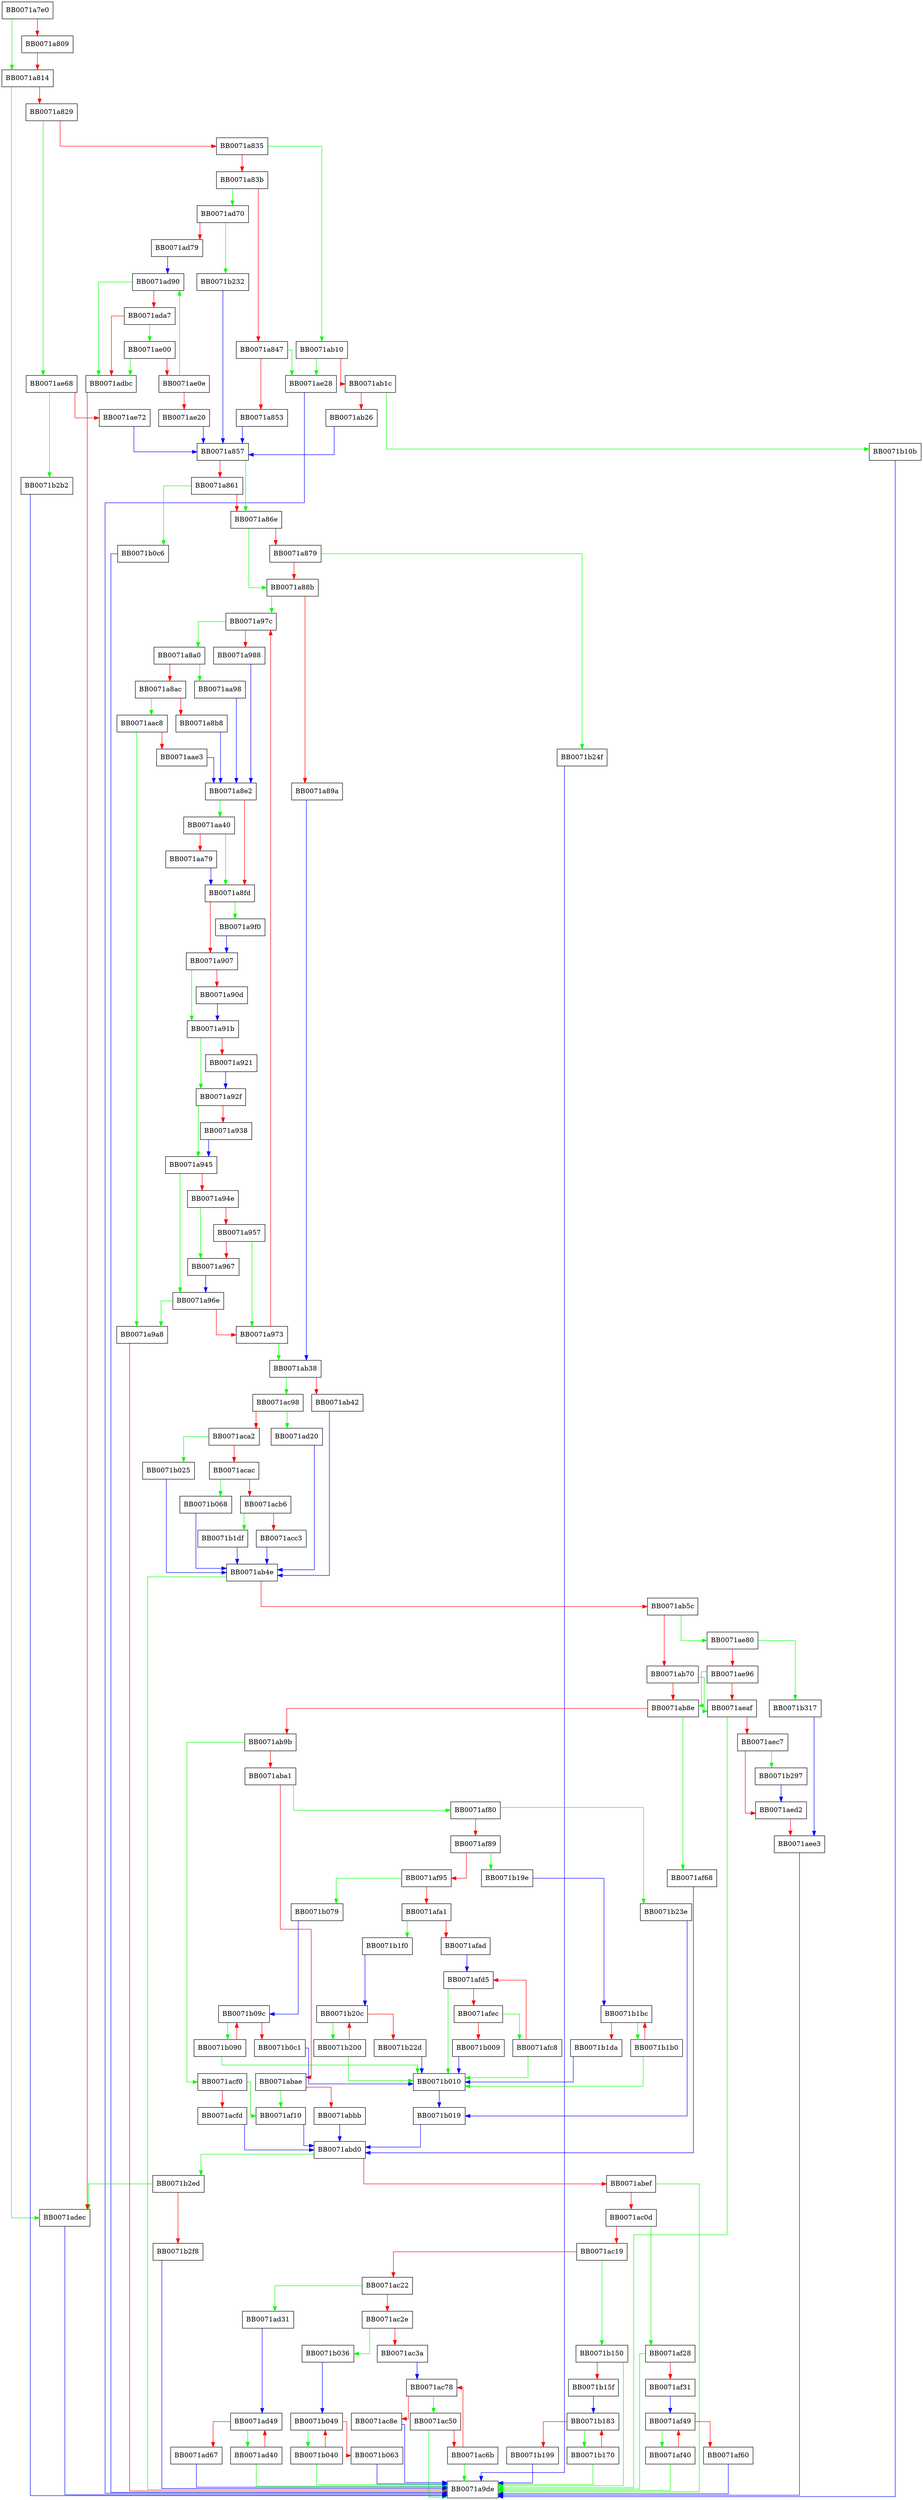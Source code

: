 digraph ASN1_mbstring_ncopy {
  node [shape="box"];
  graph [splines=ortho];
  BB0071a7e0 -> BB0071a814 [color="green"];
  BB0071a7e0 -> BB0071a809 [color="red"];
  BB0071a809 -> BB0071a814 [color="red"];
  BB0071a814 -> BB0071adec [color="green"];
  BB0071a814 -> BB0071a829 [color="red"];
  BB0071a829 -> BB0071ae68 [color="green"];
  BB0071a829 -> BB0071a835 [color="red"];
  BB0071a835 -> BB0071ab10 [color="green"];
  BB0071a835 -> BB0071a83b [color="red"];
  BB0071a83b -> BB0071ad70 [color="green"];
  BB0071a83b -> BB0071a847 [color="red"];
  BB0071a847 -> BB0071ae28 [color="green"];
  BB0071a847 -> BB0071a853 [color="red"];
  BB0071a853 -> BB0071a857 [color="blue"];
  BB0071a857 -> BB0071a86e [color="green"];
  BB0071a857 -> BB0071a861 [color="red"];
  BB0071a861 -> BB0071b0c6 [color="green"];
  BB0071a861 -> BB0071a86e [color="red"];
  BB0071a86e -> BB0071a88b [color="green"];
  BB0071a86e -> BB0071a879 [color="red"];
  BB0071a879 -> BB0071b24f [color="green"];
  BB0071a879 -> BB0071a88b [color="red"];
  BB0071a88b -> BB0071a97c [color="green"];
  BB0071a88b -> BB0071a89a [color="red"];
  BB0071a89a -> BB0071ab38 [color="blue"];
  BB0071a8a0 -> BB0071aa98 [color="green"];
  BB0071a8a0 -> BB0071a8ac [color="red"];
  BB0071a8ac -> BB0071aac8 [color="green"];
  BB0071a8ac -> BB0071a8b8 [color="red"];
  BB0071a8b8 -> BB0071a8e2 [color="blue"];
  BB0071a8e2 -> BB0071aa40 [color="green"];
  BB0071a8e2 -> BB0071a8fd [color="red"];
  BB0071a8fd -> BB0071a9f0 [color="green"];
  BB0071a8fd -> BB0071a907 [color="red"];
  BB0071a907 -> BB0071a91b [color="green"];
  BB0071a907 -> BB0071a90d [color="red"];
  BB0071a90d -> BB0071a91b [color="blue"];
  BB0071a91b -> BB0071a92f [color="green"];
  BB0071a91b -> BB0071a921 [color="red"];
  BB0071a921 -> BB0071a92f [color="blue"];
  BB0071a92f -> BB0071a945 [color="green"];
  BB0071a92f -> BB0071a938 [color="red"];
  BB0071a938 -> BB0071a945 [color="blue"];
  BB0071a945 -> BB0071a96e [color="green"];
  BB0071a945 -> BB0071a94e [color="red"];
  BB0071a94e -> BB0071a967 [color="green"];
  BB0071a94e -> BB0071a957 [color="red"];
  BB0071a957 -> BB0071a973 [color="green"];
  BB0071a957 -> BB0071a967 [color="red"];
  BB0071a967 -> BB0071a96e [color="blue"];
  BB0071a96e -> BB0071a9a8 [color="green"];
  BB0071a96e -> BB0071a973 [color="red"];
  BB0071a973 -> BB0071ab38 [color="green"];
  BB0071a973 -> BB0071a97c [color="red"];
  BB0071a97c -> BB0071a8a0 [color="green"];
  BB0071a97c -> BB0071a988 [color="red"];
  BB0071a988 -> BB0071a8e2 [color="blue"];
  BB0071a9a8 -> BB0071a9de [color="red"];
  BB0071a9f0 -> BB0071a907 [color="blue"];
  BB0071aa40 -> BB0071a8fd [color="green"];
  BB0071aa40 -> BB0071aa79 [color="red"];
  BB0071aa79 -> BB0071a8fd [color="blue"];
  BB0071aa98 -> BB0071a8e2 [color="blue"];
  BB0071aac8 -> BB0071a9a8 [color="green"];
  BB0071aac8 -> BB0071aae3 [color="red"];
  BB0071aae3 -> BB0071a8e2 [color="blue"];
  BB0071ab10 -> BB0071ae28 [color="green"];
  BB0071ab10 -> BB0071ab1c [color="red"];
  BB0071ab1c -> BB0071b10b [color="green"];
  BB0071ab1c -> BB0071ab26 [color="red"];
  BB0071ab26 -> BB0071a857 [color="blue"];
  BB0071ab38 -> BB0071ac98 [color="green"];
  BB0071ab38 -> BB0071ab42 [color="red"];
  BB0071ab42 -> BB0071ab4e [color="blue"];
  BB0071ab4e -> BB0071a9de [color="green"];
  BB0071ab4e -> BB0071ab5c [color="red"];
  BB0071ab5c -> BB0071ae80 [color="green"];
  BB0071ab5c -> BB0071ab70 [color="red"];
  BB0071ab70 -> BB0071aeaf [color="green"];
  BB0071ab70 -> BB0071ab8e [color="red"];
  BB0071ab8e -> BB0071af68 [color="green"];
  BB0071ab8e -> BB0071ab9b [color="red"];
  BB0071ab9b -> BB0071acf0 [color="green"];
  BB0071ab9b -> BB0071aba1 [color="red"];
  BB0071aba1 -> BB0071af80 [color="green"];
  BB0071aba1 -> BB0071abae [color="red"];
  BB0071abae -> BB0071af10 [color="green"];
  BB0071abae -> BB0071abbb [color="red"];
  BB0071abbb -> BB0071abd0 [color="blue"];
  BB0071abd0 -> BB0071b2ed [color="green"];
  BB0071abd0 -> BB0071abef [color="red"];
  BB0071abef -> BB0071a9de [color="green"];
  BB0071abef -> BB0071ac0d [color="red"];
  BB0071ac0d -> BB0071af28 [color="green"];
  BB0071ac0d -> BB0071ac19 [color="red"];
  BB0071ac19 -> BB0071b150 [color="green"];
  BB0071ac19 -> BB0071ac22 [color="red"];
  BB0071ac22 -> BB0071ad31 [color="green"];
  BB0071ac22 -> BB0071ac2e [color="red"];
  BB0071ac2e -> BB0071b036 [color="green"];
  BB0071ac2e -> BB0071ac3a [color="red"];
  BB0071ac3a -> BB0071ac78 [color="blue"];
  BB0071ac50 -> BB0071a9de [color="green"];
  BB0071ac50 -> BB0071ac6b [color="red"];
  BB0071ac6b -> BB0071a9de [color="green"];
  BB0071ac6b -> BB0071ac78 [color="red"];
  BB0071ac78 -> BB0071ac50 [color="green"];
  BB0071ac78 -> BB0071ac8e [color="red"];
  BB0071ac8e -> BB0071a9de [color="blue"];
  BB0071ac98 -> BB0071ad20 [color="green"];
  BB0071ac98 -> BB0071aca2 [color="red"];
  BB0071aca2 -> BB0071b025 [color="green"];
  BB0071aca2 -> BB0071acac [color="red"];
  BB0071acac -> BB0071b068 [color="green"];
  BB0071acac -> BB0071acb6 [color="red"];
  BB0071acb6 -> BB0071b1df [color="green"];
  BB0071acb6 -> BB0071acc3 [color="red"];
  BB0071acc3 -> BB0071ab4e [color="blue"];
  BB0071acf0 -> BB0071af10 [color="green"];
  BB0071acf0 -> BB0071acfd [color="red"];
  BB0071acfd -> BB0071abd0 [color="blue"];
  BB0071ad20 -> BB0071ab4e [color="blue"];
  BB0071ad31 -> BB0071ad49 [color="blue"];
  BB0071ad40 -> BB0071a9de [color="green"];
  BB0071ad40 -> BB0071ad49 [color="red"];
  BB0071ad49 -> BB0071ad40 [color="green"];
  BB0071ad49 -> BB0071ad67 [color="red"];
  BB0071ad67 -> BB0071a9de [color="blue"];
  BB0071ad70 -> BB0071b232 [color="green"];
  BB0071ad70 -> BB0071ad79 [color="red"];
  BB0071ad79 -> BB0071ad90 [color="blue"];
  BB0071ad90 -> BB0071adbc [color="green"];
  BB0071ad90 -> BB0071ada7 [color="red"];
  BB0071ada7 -> BB0071ae00 [color="green"];
  BB0071ada7 -> BB0071adbc [color="red"];
  BB0071adbc -> BB0071adec [color="red"];
  BB0071adec -> BB0071a9de [color="blue"];
  BB0071ae00 -> BB0071adbc [color="green"];
  BB0071ae00 -> BB0071ae0e [color="red"];
  BB0071ae0e -> BB0071ad90 [color="green"];
  BB0071ae0e -> BB0071ae20 [color="red"];
  BB0071ae20 -> BB0071a857 [color="blue"];
  BB0071ae28 -> BB0071a9de [color="blue"];
  BB0071ae68 -> BB0071b2b2 [color="green"];
  BB0071ae68 -> BB0071ae72 [color="red"];
  BB0071ae72 -> BB0071a857 [color="blue"];
  BB0071ae80 -> BB0071b317 [color="green"];
  BB0071ae80 -> BB0071ae96 [color="red"];
  BB0071ae96 -> BB0071ab8e [color="green"];
  BB0071ae96 -> BB0071aeaf [color="red"];
  BB0071aeaf -> BB0071a9de [color="green"];
  BB0071aeaf -> BB0071aec7 [color="red"];
  BB0071aec7 -> BB0071b297 [color="green"];
  BB0071aec7 -> BB0071aed2 [color="red"];
  BB0071aed2 -> BB0071aee3 [color="red"];
  BB0071aee3 -> BB0071a9de [color="blue"];
  BB0071af10 -> BB0071abd0 [color="blue"];
  BB0071af28 -> BB0071a9de [color="green"];
  BB0071af28 -> BB0071af31 [color="red"];
  BB0071af31 -> BB0071af49 [color="blue"];
  BB0071af40 -> BB0071a9de [color="green"];
  BB0071af40 -> BB0071af49 [color="red"];
  BB0071af49 -> BB0071af40 [color="green"];
  BB0071af49 -> BB0071af60 [color="red"];
  BB0071af60 -> BB0071a9de [color="blue"];
  BB0071af68 -> BB0071abd0 [color="blue"];
  BB0071af80 -> BB0071b23e [color="green"];
  BB0071af80 -> BB0071af89 [color="red"];
  BB0071af89 -> BB0071b19e [color="green"];
  BB0071af89 -> BB0071af95 [color="red"];
  BB0071af95 -> BB0071b079 [color="green"];
  BB0071af95 -> BB0071afa1 [color="red"];
  BB0071afa1 -> BB0071b1f0 [color="green"];
  BB0071afa1 -> BB0071afad [color="red"];
  BB0071afad -> BB0071afd5 [color="blue"];
  BB0071afc8 -> BB0071b010 [color="green"];
  BB0071afc8 -> BB0071afd5 [color="red"];
  BB0071afd5 -> BB0071b010 [color="green"];
  BB0071afd5 -> BB0071afec [color="red"];
  BB0071afec -> BB0071afc8 [color="green"];
  BB0071afec -> BB0071b009 [color="red"];
  BB0071b009 -> BB0071b010 [color="blue"];
  BB0071b010 -> BB0071b019 [color="blue"];
  BB0071b019 -> BB0071abd0 [color="blue"];
  BB0071b025 -> BB0071ab4e [color="blue"];
  BB0071b036 -> BB0071b049 [color="blue"];
  BB0071b040 -> BB0071a9de [color="green"];
  BB0071b040 -> BB0071b049 [color="red"];
  BB0071b049 -> BB0071b040 [color="green"];
  BB0071b049 -> BB0071b063 [color="red"];
  BB0071b063 -> BB0071a9de [color="blue"];
  BB0071b068 -> BB0071ab4e [color="blue"];
  BB0071b079 -> BB0071b09c [color="blue"];
  BB0071b090 -> BB0071b010 [color="green"];
  BB0071b090 -> BB0071b09c [color="red"];
  BB0071b09c -> BB0071b090 [color="green"];
  BB0071b09c -> BB0071b0c1 [color="red"];
  BB0071b0c1 -> BB0071b010 [color="blue"];
  BB0071b0c6 -> BB0071a9de [color="blue"];
  BB0071b10b -> BB0071a9de [color="blue"];
  BB0071b150 -> BB0071a9de [color="green"];
  BB0071b150 -> BB0071b15f [color="red"];
  BB0071b15f -> BB0071b183 [color="blue"];
  BB0071b170 -> BB0071a9de [color="green"];
  BB0071b170 -> BB0071b183 [color="red"];
  BB0071b183 -> BB0071b170 [color="green"];
  BB0071b183 -> BB0071b199 [color="red"];
  BB0071b199 -> BB0071a9de [color="blue"];
  BB0071b19e -> BB0071b1bc [color="blue"];
  BB0071b1b0 -> BB0071b010 [color="green"];
  BB0071b1b0 -> BB0071b1bc [color="red"];
  BB0071b1bc -> BB0071b1b0 [color="green"];
  BB0071b1bc -> BB0071b1da [color="red"];
  BB0071b1da -> BB0071b010 [color="blue"];
  BB0071b1df -> BB0071ab4e [color="blue"];
  BB0071b1f0 -> BB0071b20c [color="blue"];
  BB0071b200 -> BB0071b010 [color="green"];
  BB0071b200 -> BB0071b20c [color="red"];
  BB0071b20c -> BB0071b200 [color="green"];
  BB0071b20c -> BB0071b22d [color="red"];
  BB0071b22d -> BB0071b010 [color="blue"];
  BB0071b232 -> BB0071a857 [color="blue"];
  BB0071b23e -> BB0071b019 [color="blue"];
  BB0071b24f -> BB0071a9de [color="blue"];
  BB0071b297 -> BB0071aed2 [color="blue"];
  BB0071b2b2 -> BB0071a9de [color="blue"];
  BB0071b2ed -> BB0071adec [color="green"];
  BB0071b2ed -> BB0071b2f8 [color="red"];
  BB0071b2f8 -> BB0071a9de [color="blue"];
  BB0071b317 -> BB0071aee3 [color="blue"];
}